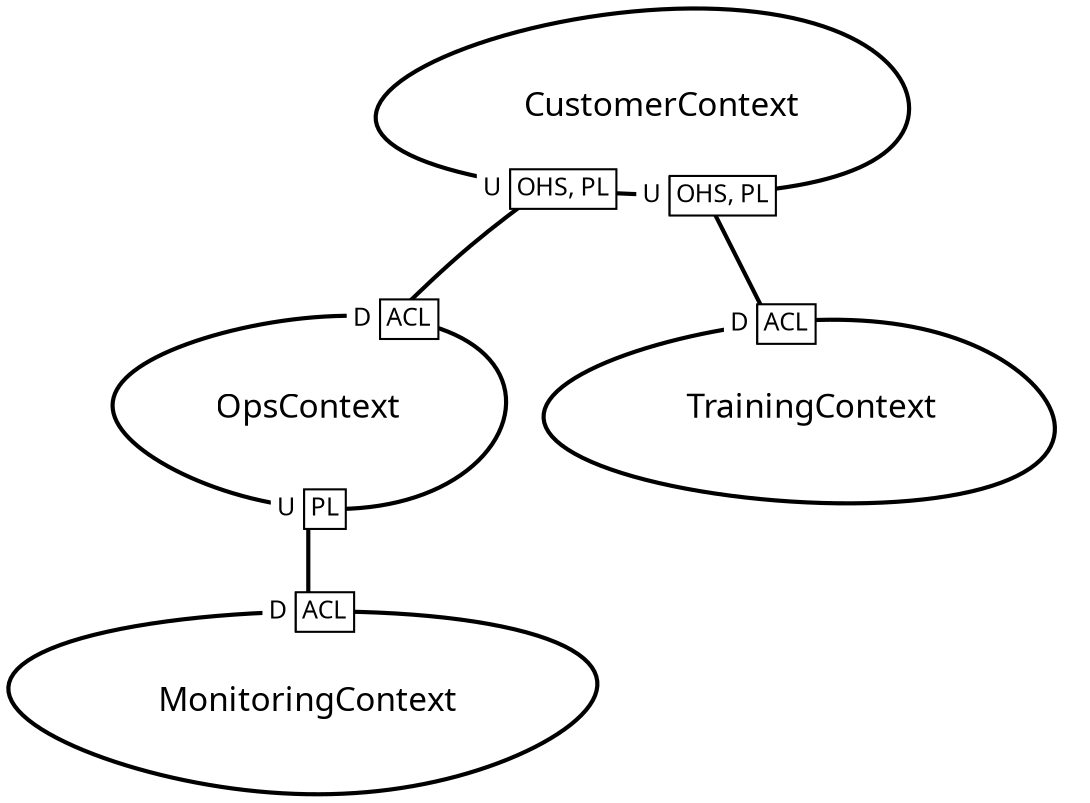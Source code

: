 digraph "ContextMapGraph" {
graph ["imagepath"="/var/folders/_x/2n6ld3jx3ng2w6pr1y29t7540000gn/T/GraphvizJava"]
"CustomerContext" ["margin"="0.3","orientation"="223","shape"="egg","fontsize"="16","style"="bold","label"="CustomerContext\n","fontname"="sans-serif"]
"OpsContext" ["margin"="0.3","orientation"="81","shape"="egg","fontsize"="16","style"="bold","label"="OpsContext\n","fontname"="sans-serif"]
"MonitoringContext" ["margin"="0.3","orientation"="186","shape"="egg","fontsize"="16","style"="bold","label"="MonitoringContext\n","fontname"="sans-serif"]
"TrainingContext" ["margin"="0.3","orientation"="342","shape"="egg","fontsize"="16","style"="bold","label"="TrainingContext\n","fontname"="sans-serif"]
"CustomerContext" -> "OpsContext" ["headlabel"=<<table cellspacing="0" cellborder="1" border="0">
<tr><td bgcolor="white" sides="r">D</td><td sides="trbl" bgcolor="white"><font>ACL</font></td></tr>
</table>>,"labeldistance"="0","fontsize"="12","taillabel"=<<table cellspacing="0" cellborder="1" border="0">
<tr><td bgcolor="white" sides="r">U</td><td sides="trbl" bgcolor="white"><font>OHS, PL</font></td></tr>
</table>>,"style"="bold","label"="                                        ","dir"="none","fontname"="sans-serif"]
"CustomerContext" -> "TrainingContext" ["headlabel"=<<table cellspacing="0" cellborder="1" border="0">
<tr><td bgcolor="white" sides="r">D</td><td sides="trbl" bgcolor="white"><font>ACL</font></td></tr>
</table>>,"labeldistance"="0","fontsize"="12","taillabel"=<<table cellspacing="0" cellborder="1" border="0">
<tr><td bgcolor="white" sides="r">U</td><td sides="trbl" bgcolor="white"><font>OHS, PL</font></td></tr>
</table>>,"style"="bold","label"="                                        ","dir"="none","fontname"="sans-serif"]
"OpsContext" -> "MonitoringContext" ["headlabel"=<<table cellspacing="0" cellborder="1" border="0">
<tr><td bgcolor="white" sides="r">D</td><td sides="trbl" bgcolor="white"><font>ACL</font></td></tr>
</table>>,"labeldistance"="0","fontsize"="12","taillabel"=<<table cellspacing="0" cellborder="1" border="0">
<tr><td bgcolor="white" sides="r">U</td><td sides="trbl" bgcolor="white"><font>PL</font></td></tr>
</table>>,"style"="bold","label"="                                        ","dir"="none","fontname"="sans-serif"]
}